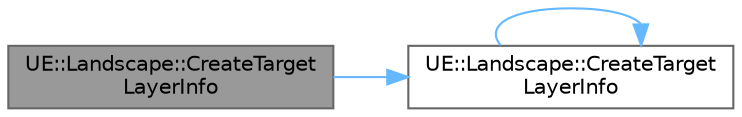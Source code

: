 digraph "UE::Landscape::CreateTargetLayerInfo"
{
 // INTERACTIVE_SVG=YES
 // LATEX_PDF_SIZE
  bgcolor="transparent";
  edge [fontname=Helvetica,fontsize=10,labelfontname=Helvetica,labelfontsize=10];
  node [fontname=Helvetica,fontsize=10,shape=box,height=0.2,width=0.4];
  rankdir="LR";
  Node1 [id="Node000001",label="UE::Landscape::CreateTarget\lLayerInfo",height=0.2,width=0.4,color="gray40", fillcolor="grey60", style="filled", fontcolor="black",tooltip="Creates a new layer info object, using the default template if available, or a new empty one at the p..."];
  Node1 -> Node2 [id="edge1_Node000001_Node000002",color="steelblue1",style="solid",tooltip=" "];
  Node2 [id="Node000002",label="UE::Landscape::CreateTarget\lLayerInfo",height=0.2,width=0.4,color="grey40", fillcolor="white", style="filled",URL="$dd/d20/namespaceUE_1_1Landscape.html#a87c5c168554d2b10798ff1f90a1bbcee",tooltip="Creates a new layer info object, using the default template if available, or a new empty one."];
  Node2 -> Node2 [id="edge2_Node000002_Node000002",color="steelblue1",style="solid",tooltip=" "];
}
